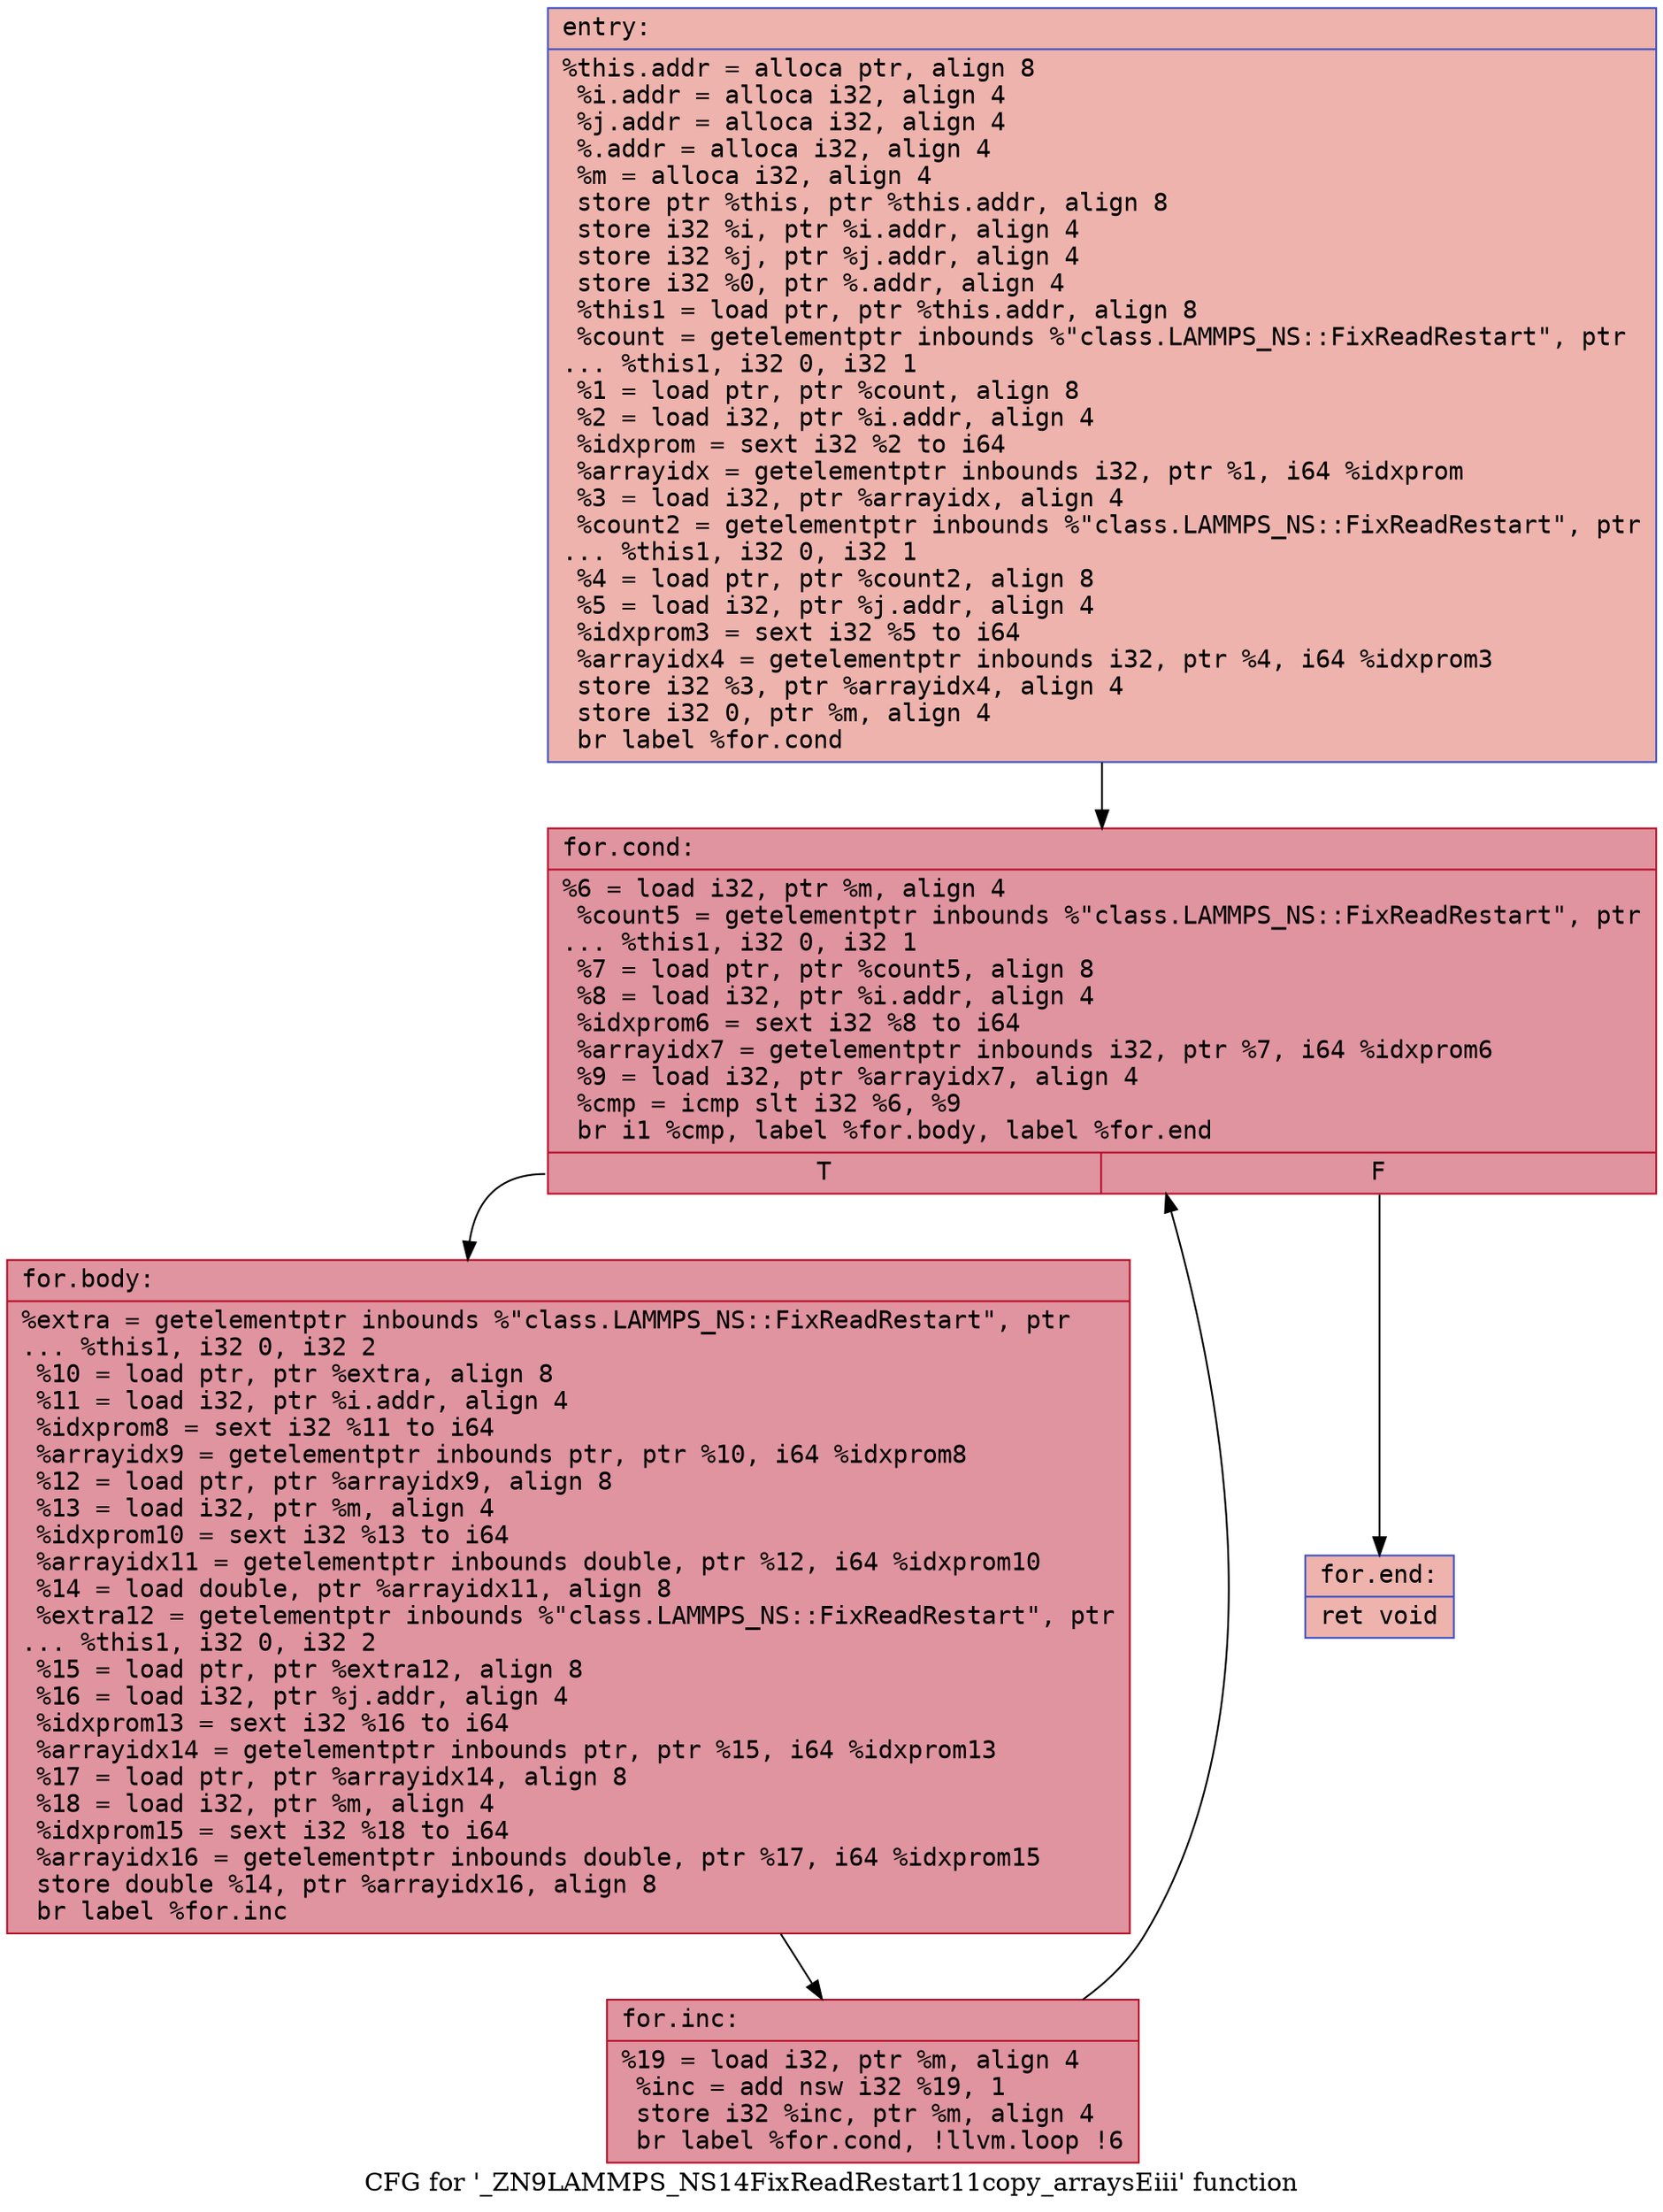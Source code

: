 digraph "CFG for '_ZN9LAMMPS_NS14FixReadRestart11copy_arraysEiii' function" {
	label="CFG for '_ZN9LAMMPS_NS14FixReadRestart11copy_arraysEiii' function";

	Node0x55f8eedac060 [shape=record,color="#3d50c3ff", style=filled, fillcolor="#d6524470" fontname="Courier",label="{entry:\l|  %this.addr = alloca ptr, align 8\l  %i.addr = alloca i32, align 4\l  %j.addr = alloca i32, align 4\l  %.addr = alloca i32, align 4\l  %m = alloca i32, align 4\l  store ptr %this, ptr %this.addr, align 8\l  store i32 %i, ptr %i.addr, align 4\l  store i32 %j, ptr %j.addr, align 4\l  store i32 %0, ptr %.addr, align 4\l  %this1 = load ptr, ptr %this.addr, align 8\l  %count = getelementptr inbounds %\"class.LAMMPS_NS::FixReadRestart\", ptr\l... %this1, i32 0, i32 1\l  %1 = load ptr, ptr %count, align 8\l  %2 = load i32, ptr %i.addr, align 4\l  %idxprom = sext i32 %2 to i64\l  %arrayidx = getelementptr inbounds i32, ptr %1, i64 %idxprom\l  %3 = load i32, ptr %arrayidx, align 4\l  %count2 = getelementptr inbounds %\"class.LAMMPS_NS::FixReadRestart\", ptr\l... %this1, i32 0, i32 1\l  %4 = load ptr, ptr %count2, align 8\l  %5 = load i32, ptr %j.addr, align 4\l  %idxprom3 = sext i32 %5 to i64\l  %arrayidx4 = getelementptr inbounds i32, ptr %4, i64 %idxprom3\l  store i32 %3, ptr %arrayidx4, align 4\l  store i32 0, ptr %m, align 4\l  br label %for.cond\l}"];
	Node0x55f8eedac060 -> Node0x55f8eedacf70[tooltip="entry -> for.cond\nProbability 100.00%" ];
	Node0x55f8eedacf70 [shape=record,color="#b70d28ff", style=filled, fillcolor="#b70d2870" fontname="Courier",label="{for.cond:\l|  %6 = load i32, ptr %m, align 4\l  %count5 = getelementptr inbounds %\"class.LAMMPS_NS::FixReadRestart\", ptr\l... %this1, i32 0, i32 1\l  %7 = load ptr, ptr %count5, align 8\l  %8 = load i32, ptr %i.addr, align 4\l  %idxprom6 = sext i32 %8 to i64\l  %arrayidx7 = getelementptr inbounds i32, ptr %7, i64 %idxprom6\l  %9 = load i32, ptr %arrayidx7, align 4\l  %cmp = icmp slt i32 %6, %9\l  br i1 %cmp, label %for.body, label %for.end\l|{<s0>T|<s1>F}}"];
	Node0x55f8eedacf70:s0 -> Node0x55f8eedad560[tooltip="for.cond -> for.body\nProbability 96.88%" ];
	Node0x55f8eedacf70:s1 -> Node0x55f8eedad5e0[tooltip="for.cond -> for.end\nProbability 3.12%" ];
	Node0x55f8eedad560 [shape=record,color="#b70d28ff", style=filled, fillcolor="#b70d2870" fontname="Courier",label="{for.body:\l|  %extra = getelementptr inbounds %\"class.LAMMPS_NS::FixReadRestart\", ptr\l... %this1, i32 0, i32 2\l  %10 = load ptr, ptr %extra, align 8\l  %11 = load i32, ptr %i.addr, align 4\l  %idxprom8 = sext i32 %11 to i64\l  %arrayidx9 = getelementptr inbounds ptr, ptr %10, i64 %idxprom8\l  %12 = load ptr, ptr %arrayidx9, align 8\l  %13 = load i32, ptr %m, align 4\l  %idxprom10 = sext i32 %13 to i64\l  %arrayidx11 = getelementptr inbounds double, ptr %12, i64 %idxprom10\l  %14 = load double, ptr %arrayidx11, align 8\l  %extra12 = getelementptr inbounds %\"class.LAMMPS_NS::FixReadRestart\", ptr\l... %this1, i32 0, i32 2\l  %15 = load ptr, ptr %extra12, align 8\l  %16 = load i32, ptr %j.addr, align 4\l  %idxprom13 = sext i32 %16 to i64\l  %arrayidx14 = getelementptr inbounds ptr, ptr %15, i64 %idxprom13\l  %17 = load ptr, ptr %arrayidx14, align 8\l  %18 = load i32, ptr %m, align 4\l  %idxprom15 = sext i32 %18 to i64\l  %arrayidx16 = getelementptr inbounds double, ptr %17, i64 %idxprom15\l  store double %14, ptr %arrayidx16, align 8\l  br label %for.inc\l}"];
	Node0x55f8eedad560 -> Node0x55f8eedae6c0[tooltip="for.body -> for.inc\nProbability 100.00%" ];
	Node0x55f8eedae6c0 [shape=record,color="#b70d28ff", style=filled, fillcolor="#b70d2870" fontname="Courier",label="{for.inc:\l|  %19 = load i32, ptr %m, align 4\l  %inc = add nsw i32 %19, 1\l  store i32 %inc, ptr %m, align 4\l  br label %for.cond, !llvm.loop !6\l}"];
	Node0x55f8eedae6c0 -> Node0x55f8eedacf70[tooltip="for.inc -> for.cond\nProbability 100.00%" ];
	Node0x55f8eedad5e0 [shape=record,color="#3d50c3ff", style=filled, fillcolor="#d6524470" fontname="Courier",label="{for.end:\l|  ret void\l}"];
}
